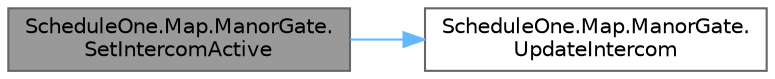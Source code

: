 digraph "ScheduleOne.Map.ManorGate.SetIntercomActive"
{
 // LATEX_PDF_SIZE
  bgcolor="transparent";
  edge [fontname=Helvetica,fontsize=10,labelfontname=Helvetica,labelfontsize=10];
  node [fontname=Helvetica,fontsize=10,shape=box,height=0.2,width=0.4];
  rankdir="LR";
  Node1 [id="Node000001",label="ScheduleOne.Map.ManorGate.\lSetIntercomActive",height=0.2,width=0.4,color="gray40", fillcolor="grey60", style="filled", fontcolor="black",tooltip=" "];
  Node1 -> Node2 [id="edge1_Node000001_Node000002",color="steelblue1",style="solid",tooltip=" "];
  Node2 [id="Node000002",label="ScheduleOne.Map.ManorGate.\lUpdateIntercom",height=0.2,width=0.4,color="grey40", fillcolor="white", style="filled",URL="$class_schedule_one_1_1_map_1_1_manor_gate.html#a256ba644fd9c38dbde06a823fcb506f0",tooltip=" "];
}
